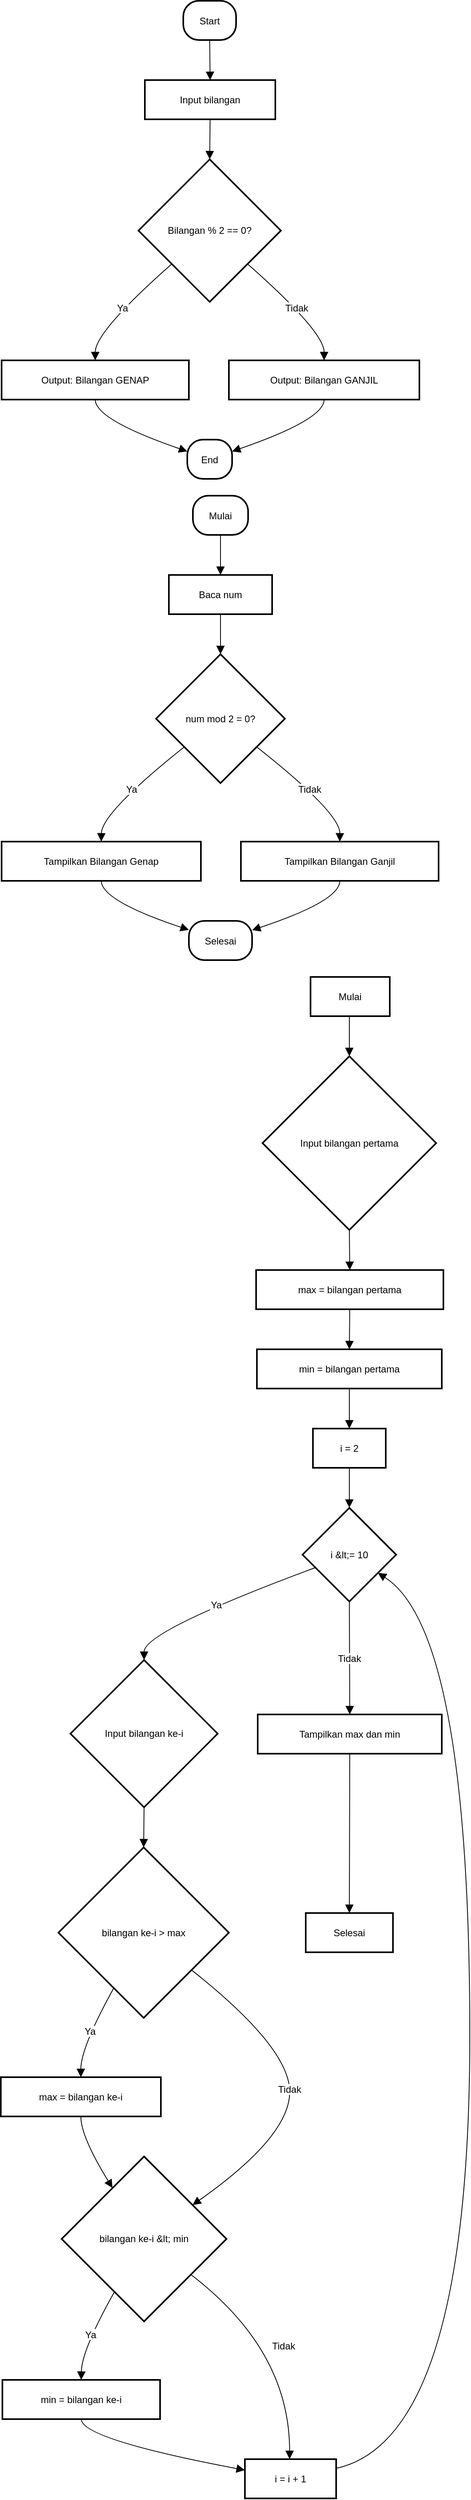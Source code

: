 <mxfile version="24.9.3">
  <diagram name="Halaman-1" id="o2LIw-Gq-k3EhrZwMoBI">
    <mxGraphModel dx="1780" dy="1968" grid="0" gridSize="10" guides="1" tooltips="1" connect="1" arrows="1" fold="1" page="0" pageScale="1" pageWidth="827" pageHeight="1169" math="0" shadow="0">
      <root>
        <mxCell id="0" />
        <mxCell id="1" parent="0" />
        <mxCell id="ThvgZsorsJqL3Nq1HmDI-123" value="Start" style="rounded=1;arcSize=40;strokeWidth=2" vertex="1" parent="1">
          <mxGeometry x="278" y="186" width="66" height="49" as="geometry" />
        </mxCell>
        <mxCell id="ThvgZsorsJqL3Nq1HmDI-124" value="Input bilangan" style="whiteSpace=wrap;strokeWidth=2;" vertex="1" parent="1">
          <mxGeometry x="230" y="285" width="163" height="49" as="geometry" />
        </mxCell>
        <mxCell id="ThvgZsorsJqL3Nq1HmDI-125" value="Bilangan % 2 == 0?" style="rhombus;strokeWidth=2;whiteSpace=wrap;" vertex="1" parent="1">
          <mxGeometry x="222" y="384" width="178" height="178" as="geometry" />
        </mxCell>
        <mxCell id="ThvgZsorsJqL3Nq1HmDI-126" value="Output: Bilangan GENAP" style="whiteSpace=wrap;strokeWidth=2;" vertex="1" parent="1">
          <mxGeometry x="51" y="635" width="234" height="49" as="geometry" />
        </mxCell>
        <mxCell id="ThvgZsorsJqL3Nq1HmDI-127" value="Output: Bilangan GANJIL" style="whiteSpace=wrap;strokeWidth=2;" vertex="1" parent="1">
          <mxGeometry x="335" y="635" width="238" height="49" as="geometry" />
        </mxCell>
        <mxCell id="ThvgZsorsJqL3Nq1HmDI-128" value="End" style="rounded=1;arcSize=40;strokeWidth=2" vertex="1" parent="1">
          <mxGeometry x="283" y="734" width="56" height="49" as="geometry" />
        </mxCell>
        <mxCell id="ThvgZsorsJqL3Nq1HmDI-129" value="" style="curved=1;startArrow=none;endArrow=block;exitX=0.5;exitY=1;entryX=0.5;entryY=0;rounded=0;fontSize=12;startSize=8;endSize=8;" edge="1" parent="1" source="ThvgZsorsJqL3Nq1HmDI-123" target="ThvgZsorsJqL3Nq1HmDI-124">
          <mxGeometry relative="1" as="geometry">
            <Array as="points" />
          </mxGeometry>
        </mxCell>
        <mxCell id="ThvgZsorsJqL3Nq1HmDI-130" value="" style="curved=1;startArrow=none;endArrow=block;exitX=0.5;exitY=1;entryX=0.5;entryY=0;rounded=0;fontSize=12;startSize=8;endSize=8;" edge="1" parent="1" source="ThvgZsorsJqL3Nq1HmDI-124" target="ThvgZsorsJqL3Nq1HmDI-125">
          <mxGeometry relative="1" as="geometry">
            <Array as="points" />
          </mxGeometry>
        </mxCell>
        <mxCell id="ThvgZsorsJqL3Nq1HmDI-131" value="Ya" style="curved=1;startArrow=none;endArrow=block;exitX=0;exitY=0.94;entryX=0.5;entryY=0;rounded=0;fontSize=12;startSize=8;endSize=8;" edge="1" parent="1" source="ThvgZsorsJqL3Nq1HmDI-125" target="ThvgZsorsJqL3Nq1HmDI-126">
          <mxGeometry relative="1" as="geometry">
            <Array as="points">
              <mxPoint x="168" y="599" />
            </Array>
          </mxGeometry>
        </mxCell>
        <mxCell id="ThvgZsorsJqL3Nq1HmDI-132" value="Tidak" style="curved=1;startArrow=none;endArrow=block;exitX=1;exitY=0.94;entryX=0.5;entryY=0;rounded=0;fontSize=12;startSize=8;endSize=8;" edge="1" parent="1" source="ThvgZsorsJqL3Nq1HmDI-125" target="ThvgZsorsJqL3Nq1HmDI-127">
          <mxGeometry relative="1" as="geometry">
            <Array as="points">
              <mxPoint x="454" y="599" />
            </Array>
          </mxGeometry>
        </mxCell>
        <mxCell id="ThvgZsorsJqL3Nq1HmDI-133" value="" style="curved=1;startArrow=none;endArrow=block;exitX=0.5;exitY=1;entryX=0;entryY=0.3;rounded=0;fontSize=12;startSize=8;endSize=8;" edge="1" parent="1" source="ThvgZsorsJqL3Nq1HmDI-126" target="ThvgZsorsJqL3Nq1HmDI-128">
          <mxGeometry relative="1" as="geometry">
            <Array as="points">
              <mxPoint x="168" y="709" />
            </Array>
          </mxGeometry>
        </mxCell>
        <mxCell id="ThvgZsorsJqL3Nq1HmDI-134" value="" style="curved=1;startArrow=none;endArrow=block;exitX=0.5;exitY=1;entryX=1;entryY=0.3;rounded=0;fontSize=12;startSize=8;endSize=8;" edge="1" parent="1" source="ThvgZsorsJqL3Nq1HmDI-127" target="ThvgZsorsJqL3Nq1HmDI-128">
          <mxGeometry relative="1" as="geometry">
            <Array as="points">
              <mxPoint x="454" y="709" />
            </Array>
          </mxGeometry>
        </mxCell>
        <mxCell id="ThvgZsorsJqL3Nq1HmDI-135" value="Mulai" style="rounded=1;arcSize=40;strokeWidth=2" vertex="1" parent="1">
          <mxGeometry x="290" y="804" width="69" height="49" as="geometry" />
        </mxCell>
        <mxCell id="ThvgZsorsJqL3Nq1HmDI-136" value="Baca num" style="whiteSpace=wrap;strokeWidth=2;" vertex="1" parent="1">
          <mxGeometry x="260" y="903" width="129" height="49" as="geometry" />
        </mxCell>
        <mxCell id="ThvgZsorsJqL3Nq1HmDI-137" value="num mod 2 = 0?" style="rhombus;strokeWidth=2;whiteSpace=wrap;" vertex="1" parent="1">
          <mxGeometry x="244" y="1002" width="161" height="161" as="geometry" />
        </mxCell>
        <mxCell id="ThvgZsorsJqL3Nq1HmDI-138" value="Tampilkan Bilangan Genap" style="whiteSpace=wrap;strokeWidth=2;" vertex="1" parent="1">
          <mxGeometry x="51" y="1236" width="249" height="49" as="geometry" />
        </mxCell>
        <mxCell id="ThvgZsorsJqL3Nq1HmDI-139" value="Tampilkan Bilangan Ganjil" style="whiteSpace=wrap;strokeWidth=2;" vertex="1" parent="1">
          <mxGeometry x="350" y="1236" width="247" height="49" as="geometry" />
        </mxCell>
        <mxCell id="ThvgZsorsJqL3Nq1HmDI-140" value="Selesai" style="rounded=1;arcSize=40;strokeWidth=2" vertex="1" parent="1">
          <mxGeometry x="285" y="1335" width="79" height="49" as="geometry" />
        </mxCell>
        <mxCell id="ThvgZsorsJqL3Nq1HmDI-141" value="" style="curved=1;startArrow=none;endArrow=block;exitX=0.5;exitY=1;entryX=0.5;entryY=0;rounded=0;fontSize=12;startSize=8;endSize=8;" edge="1" parent="1" source="ThvgZsorsJqL3Nq1HmDI-135" target="ThvgZsorsJqL3Nq1HmDI-136">
          <mxGeometry relative="1" as="geometry">
            <Array as="points" />
          </mxGeometry>
        </mxCell>
        <mxCell id="ThvgZsorsJqL3Nq1HmDI-142" value="" style="curved=1;startArrow=none;endArrow=block;exitX=0.5;exitY=1;entryX=0.5;entryY=0;rounded=0;fontSize=12;startSize=8;endSize=8;" edge="1" parent="1" source="ThvgZsorsJqL3Nq1HmDI-136" target="ThvgZsorsJqL3Nq1HmDI-137">
          <mxGeometry relative="1" as="geometry">
            <Array as="points" />
          </mxGeometry>
        </mxCell>
        <mxCell id="ThvgZsorsJqL3Nq1HmDI-143" value="Ya" style="curved=1;startArrow=none;endArrow=block;exitX=0;exitY=0.89;entryX=0.5;entryY=0;rounded=0;fontSize=12;startSize=8;endSize=8;" edge="1" parent="1" source="ThvgZsorsJqL3Nq1HmDI-137" target="ThvgZsorsJqL3Nq1HmDI-138">
          <mxGeometry relative="1" as="geometry">
            <Array as="points">
              <mxPoint x="176" y="1200" />
            </Array>
          </mxGeometry>
        </mxCell>
        <mxCell id="ThvgZsorsJqL3Nq1HmDI-144" value="Tidak" style="curved=1;startArrow=none;endArrow=block;exitX=1;exitY=0.89;entryX=0.5;entryY=0;rounded=0;fontSize=12;startSize=8;endSize=8;" edge="1" parent="1" source="ThvgZsorsJqL3Nq1HmDI-137" target="ThvgZsorsJqL3Nq1HmDI-139">
          <mxGeometry relative="1" as="geometry">
            <Array as="points">
              <mxPoint x="474" y="1200" />
            </Array>
          </mxGeometry>
        </mxCell>
        <mxCell id="ThvgZsorsJqL3Nq1HmDI-145" value="" style="curved=1;startArrow=none;endArrow=block;exitX=0.5;exitY=1;entryX=0;entryY=0.23;rounded=0;fontSize=12;startSize=8;endSize=8;" edge="1" parent="1" source="ThvgZsorsJqL3Nq1HmDI-138" target="ThvgZsorsJqL3Nq1HmDI-140">
          <mxGeometry relative="1" as="geometry">
            <Array as="points">
              <mxPoint x="176" y="1310" />
            </Array>
          </mxGeometry>
        </mxCell>
        <mxCell id="ThvgZsorsJqL3Nq1HmDI-146" value="" style="curved=1;startArrow=none;endArrow=block;exitX=0.5;exitY=1;entryX=1.01;entryY=0.23;rounded=0;fontSize=12;startSize=8;endSize=8;" edge="1" parent="1" source="ThvgZsorsJqL3Nq1HmDI-139" target="ThvgZsorsJqL3Nq1HmDI-140">
          <mxGeometry relative="1" as="geometry">
            <Array as="points">
              <mxPoint x="474" y="1310" />
            </Array>
          </mxGeometry>
        </mxCell>
        <mxCell id="ThvgZsorsJqL3Nq1HmDI-147" value="Mulai" style="whiteSpace=wrap;strokeWidth=2;" vertex="1" parent="1">
          <mxGeometry x="437" y="1405" width="99" height="49" as="geometry" />
        </mxCell>
        <mxCell id="ThvgZsorsJqL3Nq1HmDI-148" value="Input bilangan pertama" style="rhombus;strokeWidth=2;whiteSpace=wrap;" vertex="1" parent="1">
          <mxGeometry x="377" y="1504" width="217" height="217" as="geometry" />
        </mxCell>
        <mxCell id="ThvgZsorsJqL3Nq1HmDI-149" value="max = bilangan pertama" style="whiteSpace=wrap;strokeWidth=2;" vertex="1" parent="1">
          <mxGeometry x="369" y="1771" width="234" height="49" as="geometry" />
        </mxCell>
        <mxCell id="ThvgZsorsJqL3Nq1HmDI-150" value="min = bilangan pertama" style="whiteSpace=wrap;strokeWidth=2;" vertex="1" parent="1">
          <mxGeometry x="370" y="1870" width="231" height="49" as="geometry" />
        </mxCell>
        <mxCell id="ThvgZsorsJqL3Nq1HmDI-151" value="i = 2" style="whiteSpace=wrap;strokeWidth=2;" vertex="1" parent="1">
          <mxGeometry x="440" y="1969" width="91" height="49" as="geometry" />
        </mxCell>
        <mxCell id="ThvgZsorsJqL3Nq1HmDI-152" value="i &amp;lt;= 10" style="rhombus;strokeWidth=2;whiteSpace=wrap;" vertex="1" parent="1">
          <mxGeometry x="427" y="2068" width="117" height="117" as="geometry" />
        </mxCell>
        <mxCell id="ThvgZsorsJqL3Nq1HmDI-153" value="Input bilangan ke-i" style="rhombus;strokeWidth=2;whiteSpace=wrap;" vertex="1" parent="1">
          <mxGeometry x="137" y="2258" width="184" height="184" as="geometry" />
        </mxCell>
        <mxCell id="ThvgZsorsJqL3Nq1HmDI-154" value="bilangan ke-i &gt; max" style="rhombus;strokeWidth=2;whiteSpace=wrap;" vertex="1" parent="1">
          <mxGeometry x="122" y="2492" width="213" height="213" as="geometry" />
        </mxCell>
        <mxCell id="ThvgZsorsJqL3Nq1HmDI-155" value="max = bilangan ke-i" style="whiteSpace=wrap;strokeWidth=2;" vertex="1" parent="1">
          <mxGeometry x="50" y="2779" width="200" height="49" as="geometry" />
        </mxCell>
        <mxCell id="ThvgZsorsJqL3Nq1HmDI-156" value="bilangan ke-i &amp;lt; min" style="rhombus;strokeWidth=2;whiteSpace=wrap;" vertex="1" parent="1">
          <mxGeometry x="126" y="2878" width="206" height="206" as="geometry" />
        </mxCell>
        <mxCell id="ThvgZsorsJqL3Nq1HmDI-157" value="min = bilangan ke-i" style="whiteSpace=wrap;strokeWidth=2;" vertex="1" parent="1">
          <mxGeometry x="52" y="3157" width="197" height="49" as="geometry" />
        </mxCell>
        <mxCell id="ThvgZsorsJqL3Nq1HmDI-158" value="i = i + 1" style="whiteSpace=wrap;strokeWidth=2;" vertex="1" parent="1">
          <mxGeometry x="355" y="3256" width="114" height="49" as="geometry" />
        </mxCell>
        <mxCell id="ThvgZsorsJqL3Nq1HmDI-159" value="Tampilkan max dan min" style="whiteSpace=wrap;strokeWidth=2;" vertex="1" parent="1">
          <mxGeometry x="371" y="2326" width="230" height="49" as="geometry" />
        </mxCell>
        <mxCell id="ThvgZsorsJqL3Nq1HmDI-160" value="Selesai" style="whiteSpace=wrap;strokeWidth=2;" vertex="1" parent="1">
          <mxGeometry x="431" y="2574" width="109" height="49" as="geometry" />
        </mxCell>
        <mxCell id="ThvgZsorsJqL3Nq1HmDI-161" value="" style="curved=1;startArrow=none;endArrow=block;exitX=0.49;exitY=1;entryX=0.5;entryY=0;rounded=0;fontSize=12;startSize=8;endSize=8;" edge="1" parent="1" source="ThvgZsorsJqL3Nq1HmDI-147" target="ThvgZsorsJqL3Nq1HmDI-148">
          <mxGeometry relative="1" as="geometry">
            <Array as="points" />
          </mxGeometry>
        </mxCell>
        <mxCell id="ThvgZsorsJqL3Nq1HmDI-162" value="" style="curved=1;startArrow=none;endArrow=block;exitX=0.5;exitY=1;entryX=0.5;entryY=0.01;rounded=0;fontSize=12;startSize=8;endSize=8;" edge="1" parent="1" source="ThvgZsorsJqL3Nq1HmDI-148" target="ThvgZsorsJqL3Nq1HmDI-149">
          <mxGeometry relative="1" as="geometry">
            <Array as="points" />
          </mxGeometry>
        </mxCell>
        <mxCell id="ThvgZsorsJqL3Nq1HmDI-163" value="" style="curved=1;startArrow=none;endArrow=block;exitX=0.5;exitY=1.01;entryX=0.5;entryY=0.01;rounded=0;fontSize=12;startSize=8;endSize=8;" edge="1" parent="1" source="ThvgZsorsJqL3Nq1HmDI-149" target="ThvgZsorsJqL3Nq1HmDI-150">
          <mxGeometry relative="1" as="geometry">
            <Array as="points" />
          </mxGeometry>
        </mxCell>
        <mxCell id="ThvgZsorsJqL3Nq1HmDI-164" value="" style="curved=1;startArrow=none;endArrow=block;exitX=0.5;exitY=1.01;entryX=0.5;entryY=0.01;rounded=0;fontSize=12;startSize=8;endSize=8;" edge="1" parent="1" source="ThvgZsorsJqL3Nq1HmDI-150" target="ThvgZsorsJqL3Nq1HmDI-151">
          <mxGeometry relative="1" as="geometry">
            <Array as="points" />
          </mxGeometry>
        </mxCell>
        <mxCell id="ThvgZsorsJqL3Nq1HmDI-165" value="" style="curved=1;startArrow=none;endArrow=block;exitX=0.5;exitY=1.01;entryX=0.5;entryY=0;rounded=0;fontSize=12;startSize=8;endSize=8;" edge="1" parent="1" source="ThvgZsorsJqL3Nq1HmDI-151" target="ThvgZsorsJqL3Nq1HmDI-152">
          <mxGeometry relative="1" as="geometry">
            <Array as="points" />
          </mxGeometry>
        </mxCell>
        <mxCell id="ThvgZsorsJqL3Nq1HmDI-166" value="Ya" style="curved=1;startArrow=none;endArrow=block;exitX=0;exitY=0.69;entryX=0.5;entryY=0;rounded=0;fontSize=12;startSize=8;endSize=8;" edge="1" parent="1" source="ThvgZsorsJqL3Nq1HmDI-152" target="ThvgZsorsJqL3Nq1HmDI-153">
          <mxGeometry relative="1" as="geometry">
            <Array as="points">
              <mxPoint x="229" y="2222" />
            </Array>
          </mxGeometry>
        </mxCell>
        <mxCell id="ThvgZsorsJqL3Nq1HmDI-167" value="" style="curved=1;startArrow=none;endArrow=block;exitX=0.5;exitY=1;entryX=0.5;entryY=0;rounded=0;fontSize=12;startSize=8;endSize=8;" edge="1" parent="1" source="ThvgZsorsJqL3Nq1HmDI-153" target="ThvgZsorsJqL3Nq1HmDI-154">
          <mxGeometry relative="1" as="geometry">
            <Array as="points" />
          </mxGeometry>
        </mxCell>
        <mxCell id="ThvgZsorsJqL3Nq1HmDI-168" value="Ya" style="curved=1;startArrow=none;endArrow=block;exitX=0.23;exitY=1;entryX=0.5;entryY=-0.01;rounded=0;fontSize=12;startSize=8;endSize=8;" edge="1" parent="1" source="ThvgZsorsJqL3Nq1HmDI-154" target="ThvgZsorsJqL3Nq1HmDI-155">
          <mxGeometry relative="1" as="geometry">
            <Array as="points">
              <mxPoint x="150" y="2742" />
            </Array>
          </mxGeometry>
        </mxCell>
        <mxCell id="ThvgZsorsJqL3Nq1HmDI-169" value="" style="curved=1;startArrow=none;endArrow=block;exitX=0.5;exitY=0.99;entryX=0.19;entryY=0;rounded=0;fontSize=12;startSize=8;endSize=8;" edge="1" parent="1" source="ThvgZsorsJqL3Nq1HmDI-155" target="ThvgZsorsJqL3Nq1HmDI-156">
          <mxGeometry relative="1" as="geometry">
            <Array as="points">
              <mxPoint x="150" y="2853" />
            </Array>
          </mxGeometry>
        </mxCell>
        <mxCell id="ThvgZsorsJqL3Nq1HmDI-170" value="Tidak" style="curved=1;startArrow=none;endArrow=block;exitX=1;exitY=0.89;entryX=1;entryY=0.15;rounded=0;fontSize=12;startSize=8;endSize=8;" edge="1" parent="1" source="ThvgZsorsJqL3Nq1HmDI-154" target="ThvgZsorsJqL3Nq1HmDI-156">
          <mxGeometry relative="1" as="geometry">
            <Array as="points">
              <mxPoint x="411" y="2742" />
              <mxPoint x="411" y="2853" />
            </Array>
          </mxGeometry>
        </mxCell>
        <mxCell id="ThvgZsorsJqL3Nq1HmDI-171" value="Ya" style="curved=1;startArrow=none;endArrow=block;exitX=0.22;exitY=1;entryX=0.5;entryY=0;rounded=0;fontSize=12;startSize=8;endSize=8;" edge="1" parent="1" source="ThvgZsorsJqL3Nq1HmDI-156" target="ThvgZsorsJqL3Nq1HmDI-157">
          <mxGeometry relative="1" as="geometry">
            <Array as="points">
              <mxPoint x="151" y="3120" />
            </Array>
          </mxGeometry>
        </mxCell>
        <mxCell id="ThvgZsorsJqL3Nq1HmDI-172" value="" style="curved=1;startArrow=none;endArrow=block;exitX=0.5;exitY=1;entryX=0;entryY=0.28;rounded=0;fontSize=12;startSize=8;endSize=8;" edge="1" parent="1" source="ThvgZsorsJqL3Nq1HmDI-157" target="ThvgZsorsJqL3Nq1HmDI-158">
          <mxGeometry relative="1" as="geometry">
            <Array as="points">
              <mxPoint x="151" y="3231" />
            </Array>
          </mxGeometry>
        </mxCell>
        <mxCell id="ThvgZsorsJqL3Nq1HmDI-173" value="" style="curved=1;startArrow=none;endArrow=block;exitX=0.99;exitY=0.24;entryX=1;entryY=0.82;rounded=0;fontSize=12;startSize=8;endSize=8;" edge="1" parent="1" source="ThvgZsorsJqL3Nq1HmDI-158" target="ThvgZsorsJqL3Nq1HmDI-152">
          <mxGeometry relative="1" as="geometry">
            <Array as="points">
              <mxPoint x="636" y="3231" />
              <mxPoint x="636" y="2222" />
            </Array>
          </mxGeometry>
        </mxCell>
        <mxCell id="ThvgZsorsJqL3Nq1HmDI-174" value="Tidak" style="curved=1;startArrow=none;endArrow=block;exitX=1;exitY=0.88;entryX=0.49;entryY=0;rounded=0;fontSize=12;startSize=8;endSize=8;" edge="1" parent="1" source="ThvgZsorsJqL3Nq1HmDI-156" target="ThvgZsorsJqL3Nq1HmDI-158">
          <mxGeometry relative="1" as="geometry">
            <Array as="points">
              <mxPoint x="411" y="3120" />
            </Array>
          </mxGeometry>
        </mxCell>
        <mxCell id="ThvgZsorsJqL3Nq1HmDI-175" value="Tidak" style="curved=1;startArrow=none;endArrow=block;exitX=0.5;exitY=1;entryX=0.5;entryY=0;rounded=0;fontSize=12;startSize=8;endSize=8;" edge="1" parent="1" source="ThvgZsorsJqL3Nq1HmDI-152" target="ThvgZsorsJqL3Nq1HmDI-159">
          <mxGeometry relative="1" as="geometry">
            <Array as="points" />
          </mxGeometry>
        </mxCell>
        <mxCell id="ThvgZsorsJqL3Nq1HmDI-176" value="" style="curved=1;startArrow=none;endArrow=block;exitX=0.5;exitY=1;entryX=0.5;entryY=0.01;rounded=0;fontSize=12;startSize=8;endSize=8;" edge="1" parent="1" source="ThvgZsorsJqL3Nq1HmDI-159" target="ThvgZsorsJqL3Nq1HmDI-160">
          <mxGeometry relative="1" as="geometry">
            <Array as="points" />
          </mxGeometry>
        </mxCell>
      </root>
    </mxGraphModel>
  </diagram>
</mxfile>
